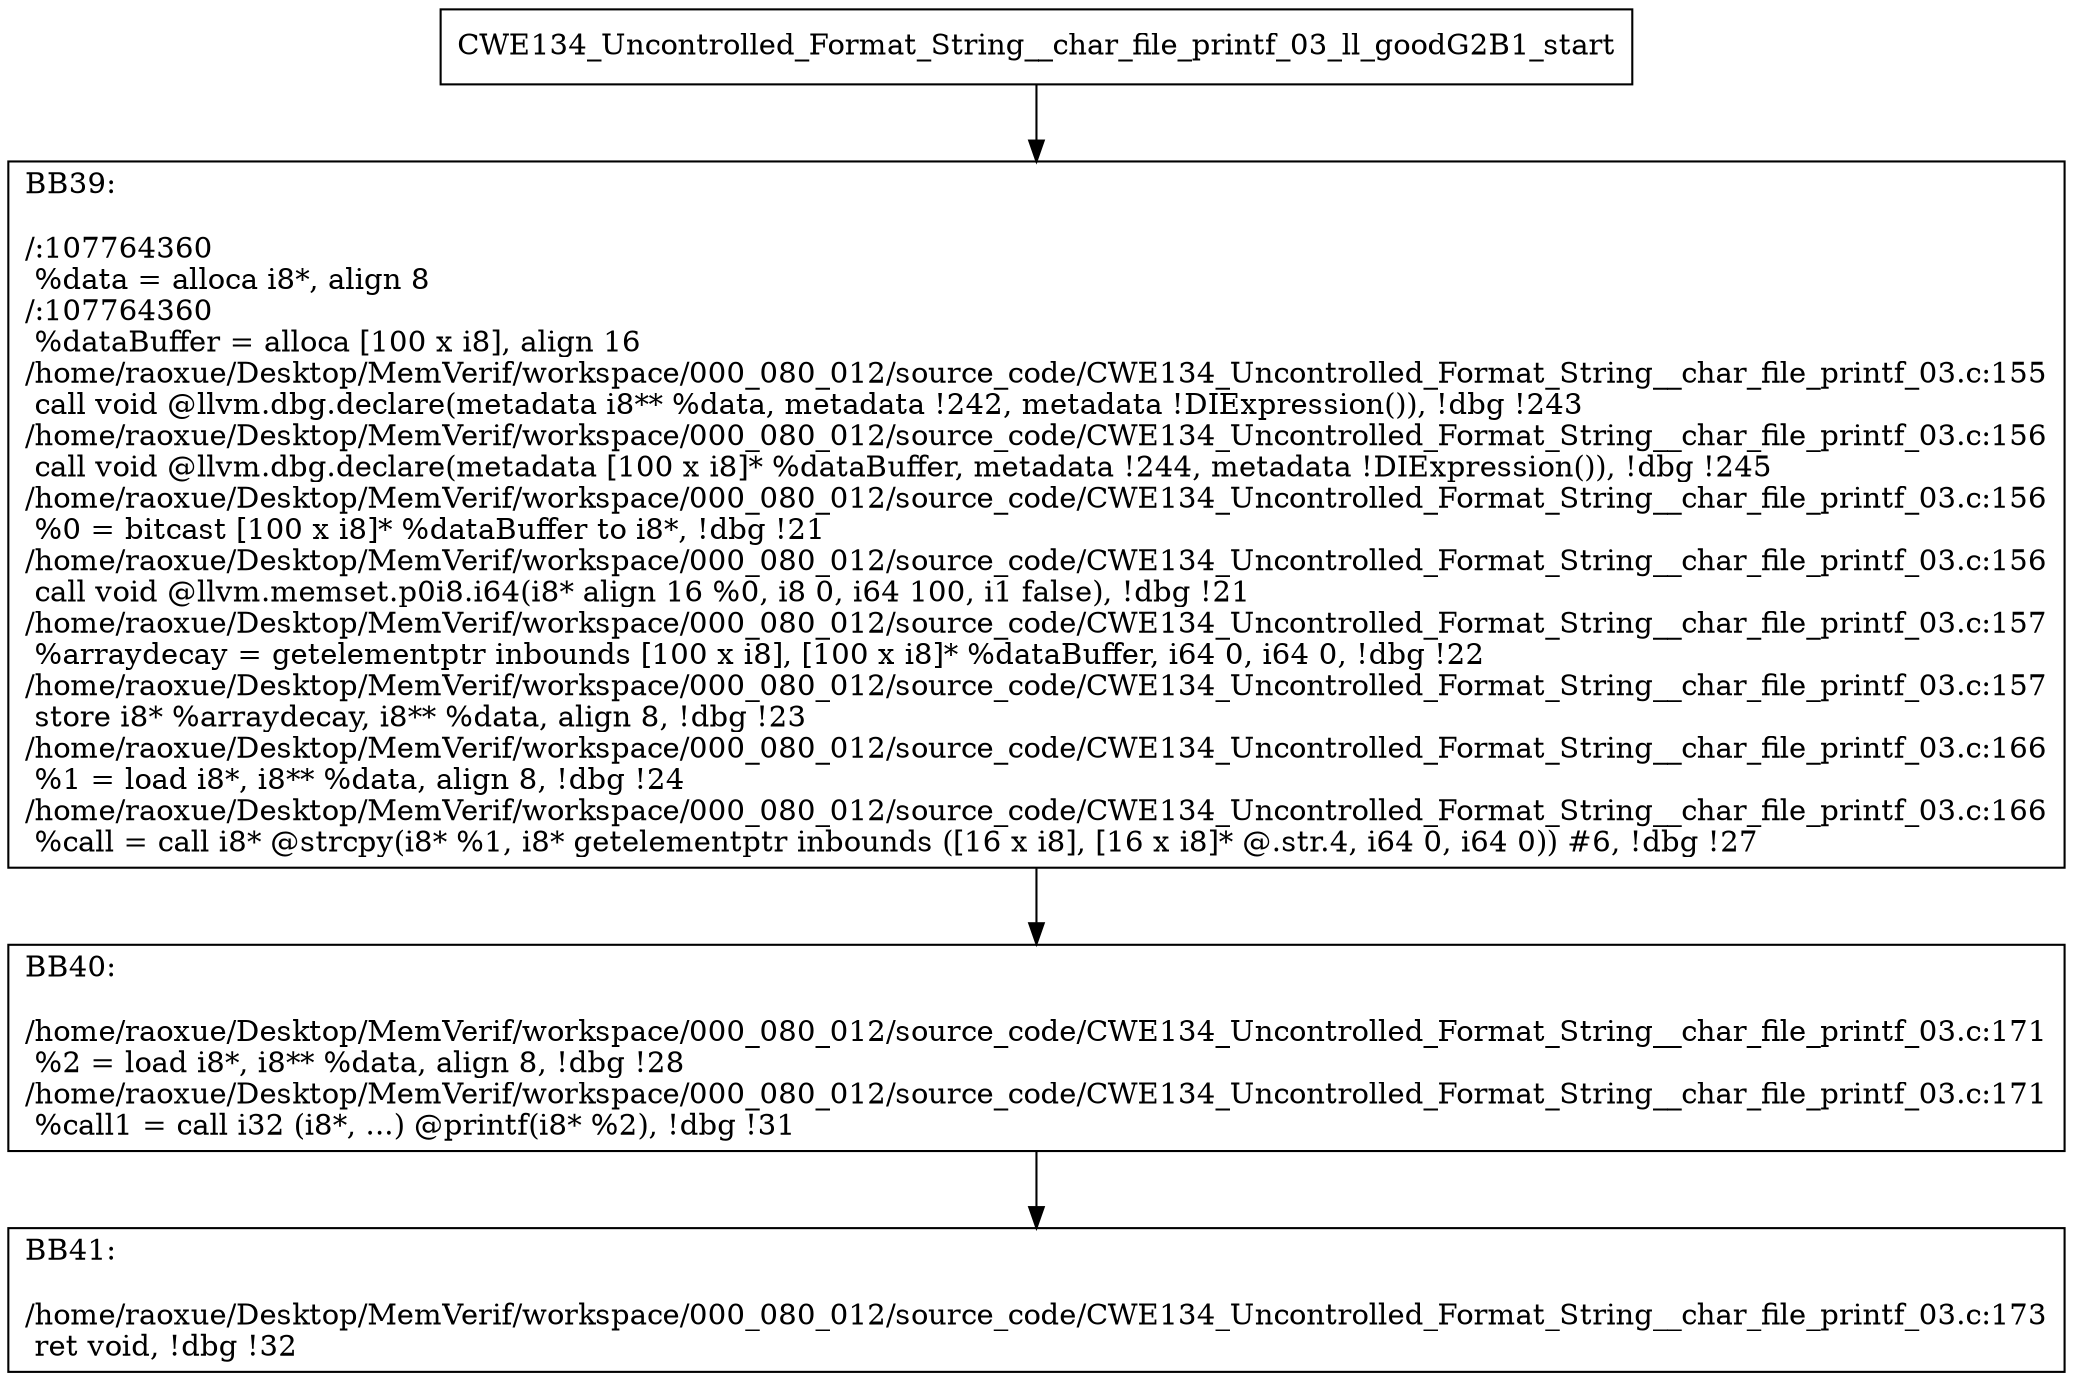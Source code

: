 digraph "CFG for'CWE134_Uncontrolled_Format_String__char_file_printf_03_ll_goodG2B1' function" {
	BBCWE134_Uncontrolled_Format_String__char_file_printf_03_ll_goodG2B1_start[shape=record,label="{CWE134_Uncontrolled_Format_String__char_file_printf_03_ll_goodG2B1_start}"];
	BBCWE134_Uncontrolled_Format_String__char_file_printf_03_ll_goodG2B1_start-> CWE134_Uncontrolled_Format_String__char_file_printf_03_ll_goodG2B1BB39;
	CWE134_Uncontrolled_Format_String__char_file_printf_03_ll_goodG2B1BB39 [shape=record, label="{BB39:\l\l/:107764360\l
  %data = alloca i8*, align 8\l
/:107764360\l
  %dataBuffer = alloca [100 x i8], align 16\l
/home/raoxue/Desktop/MemVerif/workspace/000_080_012/source_code/CWE134_Uncontrolled_Format_String__char_file_printf_03.c:155\l
  call void @llvm.dbg.declare(metadata i8** %data, metadata !242, metadata !DIExpression()), !dbg !243\l
/home/raoxue/Desktop/MemVerif/workspace/000_080_012/source_code/CWE134_Uncontrolled_Format_String__char_file_printf_03.c:156\l
  call void @llvm.dbg.declare(metadata [100 x i8]* %dataBuffer, metadata !244, metadata !DIExpression()), !dbg !245\l
/home/raoxue/Desktop/MemVerif/workspace/000_080_012/source_code/CWE134_Uncontrolled_Format_String__char_file_printf_03.c:156\l
  %0 = bitcast [100 x i8]* %dataBuffer to i8*, !dbg !21\l
/home/raoxue/Desktop/MemVerif/workspace/000_080_012/source_code/CWE134_Uncontrolled_Format_String__char_file_printf_03.c:156\l
  call void @llvm.memset.p0i8.i64(i8* align 16 %0, i8 0, i64 100, i1 false), !dbg !21\l
/home/raoxue/Desktop/MemVerif/workspace/000_080_012/source_code/CWE134_Uncontrolled_Format_String__char_file_printf_03.c:157\l
  %arraydecay = getelementptr inbounds [100 x i8], [100 x i8]* %dataBuffer, i64 0, i64 0, !dbg !22\l
/home/raoxue/Desktop/MemVerif/workspace/000_080_012/source_code/CWE134_Uncontrolled_Format_String__char_file_printf_03.c:157\l
  store i8* %arraydecay, i8** %data, align 8, !dbg !23\l
/home/raoxue/Desktop/MemVerif/workspace/000_080_012/source_code/CWE134_Uncontrolled_Format_String__char_file_printf_03.c:166\l
  %1 = load i8*, i8** %data, align 8, !dbg !24\l
/home/raoxue/Desktop/MemVerif/workspace/000_080_012/source_code/CWE134_Uncontrolled_Format_String__char_file_printf_03.c:166\l
  %call = call i8* @strcpy(i8* %1, i8* getelementptr inbounds ([16 x i8], [16 x i8]* @.str.4, i64 0, i64 0)) #6, !dbg !27\l
}"];
	CWE134_Uncontrolled_Format_String__char_file_printf_03_ll_goodG2B1BB39-> CWE134_Uncontrolled_Format_String__char_file_printf_03_ll_goodG2B1BB40;
	CWE134_Uncontrolled_Format_String__char_file_printf_03_ll_goodG2B1BB40 [shape=record, label="{BB40:\l\l/home/raoxue/Desktop/MemVerif/workspace/000_080_012/source_code/CWE134_Uncontrolled_Format_String__char_file_printf_03.c:171\l
  %2 = load i8*, i8** %data, align 8, !dbg !28\l
/home/raoxue/Desktop/MemVerif/workspace/000_080_012/source_code/CWE134_Uncontrolled_Format_String__char_file_printf_03.c:171\l
  %call1 = call i32 (i8*, ...) @printf(i8* %2), !dbg !31\l
}"];
	CWE134_Uncontrolled_Format_String__char_file_printf_03_ll_goodG2B1BB40-> CWE134_Uncontrolled_Format_String__char_file_printf_03_ll_goodG2B1BB41;
	CWE134_Uncontrolled_Format_String__char_file_printf_03_ll_goodG2B1BB41 [shape=record, label="{BB41:\l\l/home/raoxue/Desktop/MemVerif/workspace/000_080_012/source_code/CWE134_Uncontrolled_Format_String__char_file_printf_03.c:173\l
  ret void, !dbg !32\l
}"];
}
